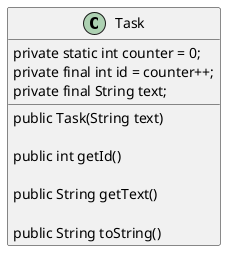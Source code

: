 @startuml
class Task {
    private static int counter = 0;
    private final int id = counter++;
    private final String text;

    public Task(String text)

    public int getId()

    public String getText()

    public String toString()
}
@enduml